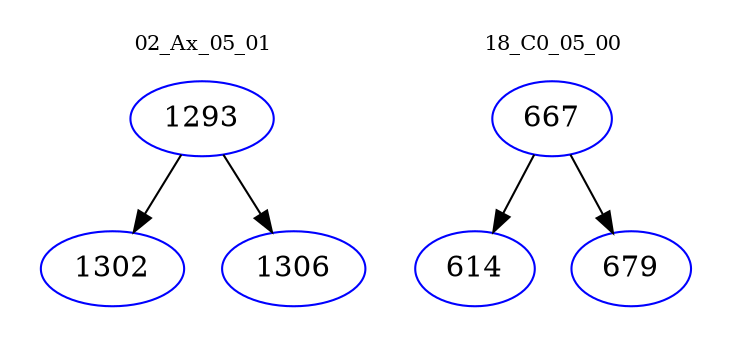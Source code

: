 digraph{
subgraph cluster_0 {
color = white
label = "02_Ax_05_01";
fontsize=10;
T0_1293 [label="1293", color="blue"]
T0_1293 -> T0_1302 [color="black"]
T0_1302 [label="1302", color="blue"]
T0_1293 -> T0_1306 [color="black"]
T0_1306 [label="1306", color="blue"]
}
subgraph cluster_1 {
color = white
label = "18_C0_05_00";
fontsize=10;
T1_667 [label="667", color="blue"]
T1_667 -> T1_614 [color="black"]
T1_614 [label="614", color="blue"]
T1_667 -> T1_679 [color="black"]
T1_679 [label="679", color="blue"]
}
}
